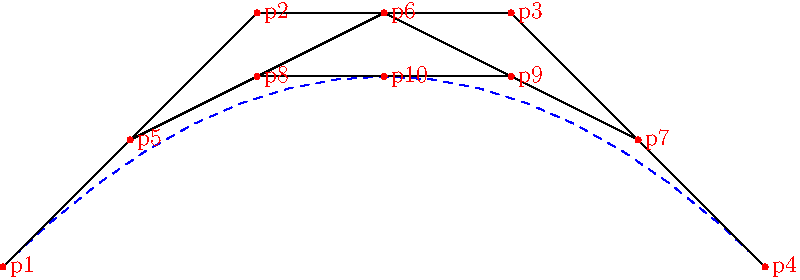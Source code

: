 size(400);
pair p1,p2,p3,p4;
p1=(0,0);
p2=(1,1);
p3=(2,1);
p4=(3,0);
draw(p1..controls p2 and p3 .. p4,blue+dashed); //bezier curve

draw(p1--p2--p3--p4);
dot("p1",p1,red);
dot("p2",p2,red);
dot("p3",p3,red);
dot("p4",p4,red);

pair midpoint(pair a, pair b){return (a+b)*0.5;}
pair p5=midpoint(p1,p2);
pair p6=midpoint(p2,p3);
pair p7=midpoint(p3,p4);

draw(p5--p6--p7);
dot("p5",p5,red);
dot("p6",p6,red);
dot("p7",p7,red);

pair p8=midpoint(p5,p6);
pair p9=midpoint(p6,p7);
pair p10=midpoint(p8,p9);

draw(p8--p9);
dot("p8",p8,red);
dot("p9",p9,red);
dot("p10",p10,red);
